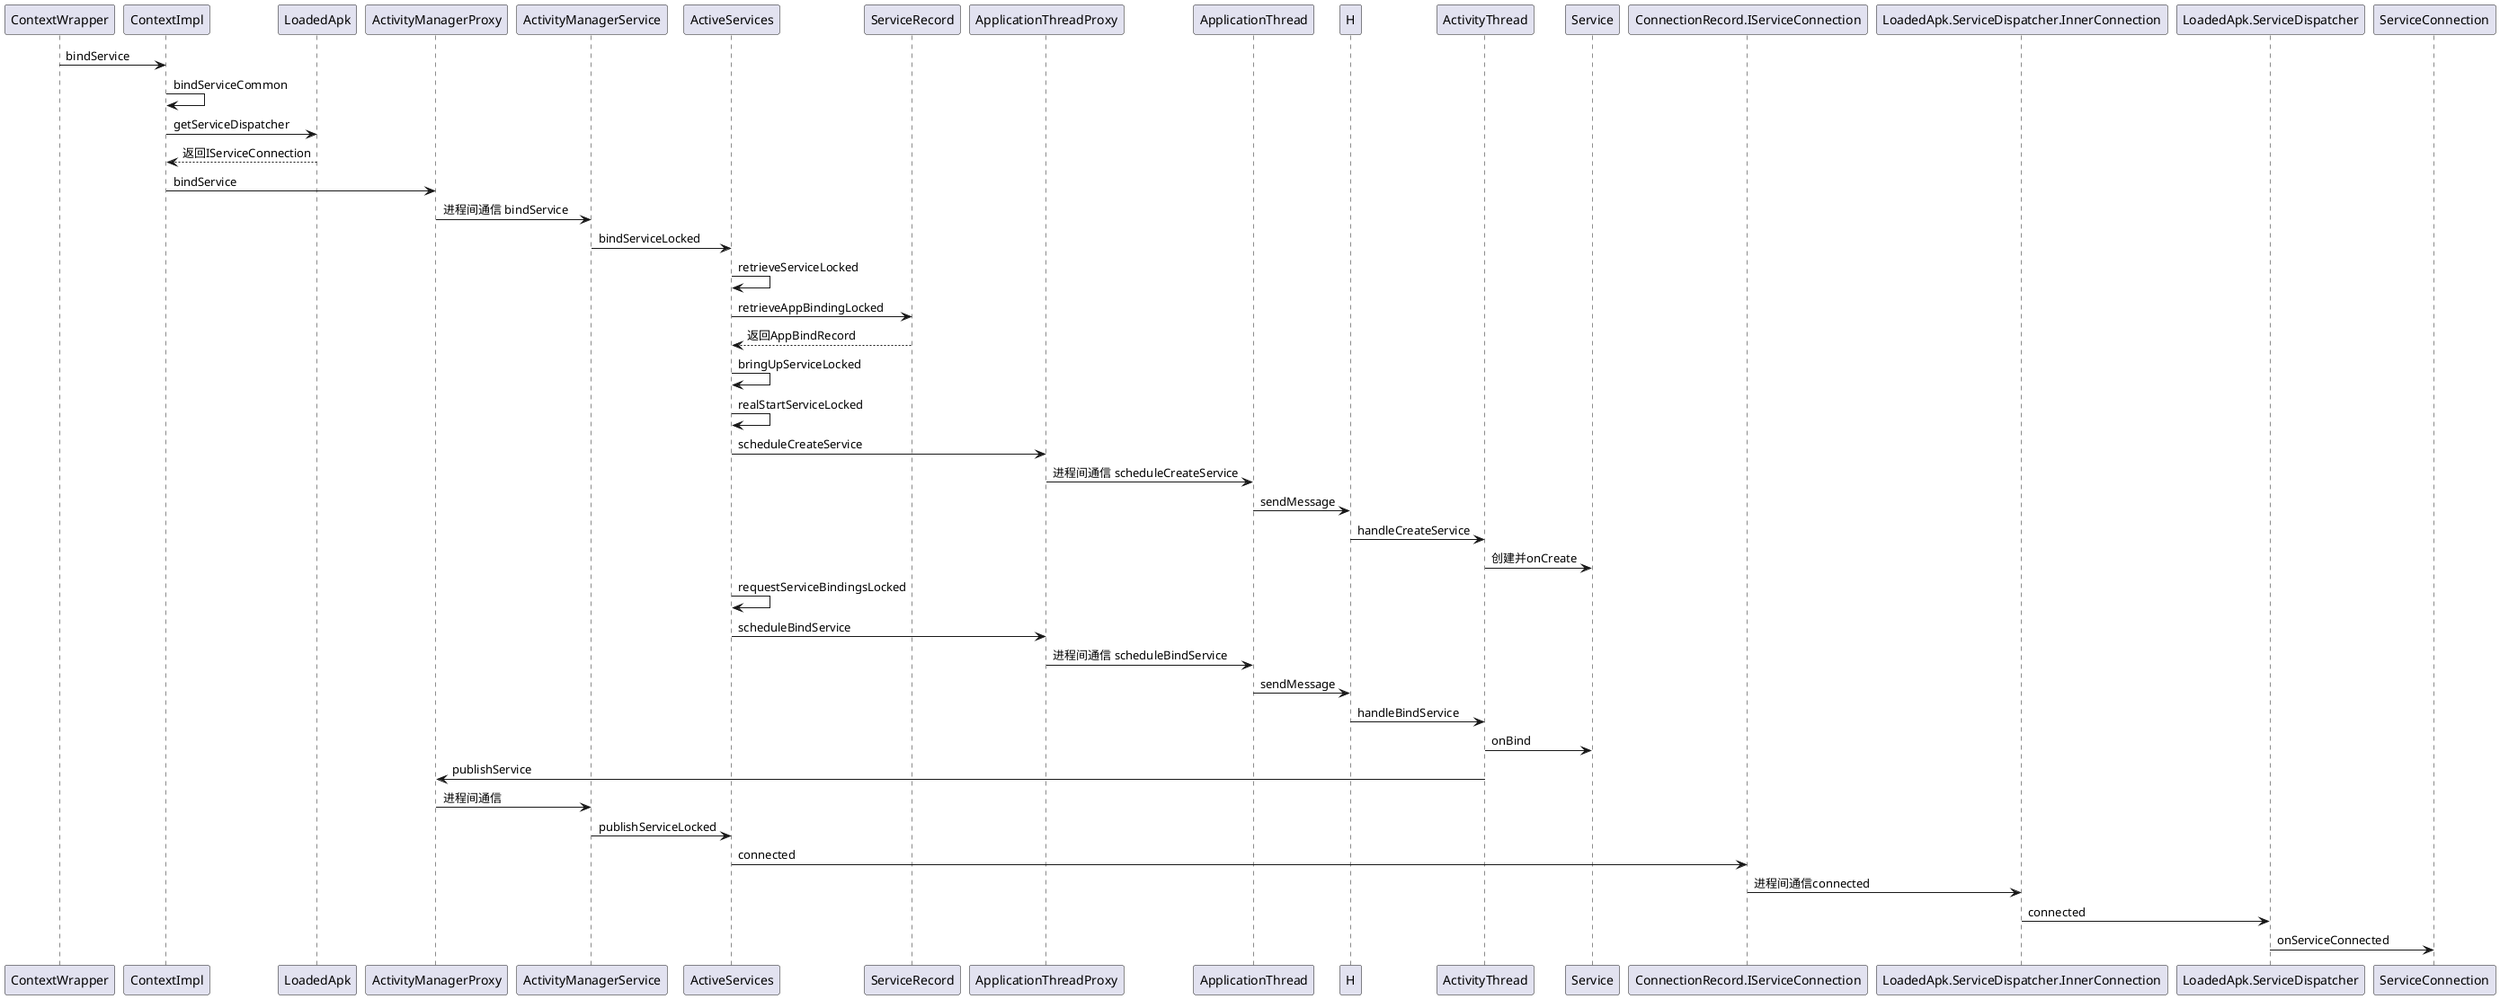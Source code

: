 @startuml
ContextWrapper->ContextImpl: bindService
ContextImpl->ContextImpl:   bindServiceCommon
ContextImpl->LoadedApk: getServiceDispatcher
ContextImpl<--LoadedApk: 返回IServiceConnection
ContextImpl->ActivityManagerProxy:  bindService
ActivityManagerProxy->ActivityManagerService: 进程间通信 bindService
ActivityManagerService->ActiveServices: bindServiceLocked
ActiveServices->ActiveServices: retrieveServiceLocked
ActiveServices->ServiceRecord:  retrieveAppBindingLocked
ActiveServices<--ServiceRecord: 返回AppBindRecord
ActiveServices->ActiveServices: bringUpServiceLocked
ActiveServices->ActiveServices: realStartServiceLocked
ActiveServices->ApplicationThreadProxy: scheduleCreateService
ApplicationThreadProxy->ApplicationThread:进程间通信 scheduleCreateService
ApplicationThread->H:sendMessage
H->ActivityThread:  handleCreateService
ActivityThread->Service:    创建并onCreate
ActiveServices->ActiveServices: requestServiceBindingsLocked
ActiveServices->ApplicationThreadProxy: scheduleBindService
ApplicationThreadProxy->ApplicationThread: 进程间通信 scheduleBindService
ApplicationThread->H:sendMessage
H->ActivityThread:  handleBindService
ActivityThread->Service:    onBind
ActivityThread->ActivityManagerProxy:   publishService
ActivityManagerProxy->ActivityManagerService: 进程间通信
ActivityManagerService->ActiveServices: publishServiceLocked
ActiveServices->ConnectionRecord.IServiceConnection:    connected
ConnectionRecord.IServiceConnection->LoadedApk.ServiceDispatcher.InnerConnection:   进程间通信connected
LoadedApk.ServiceDispatcher.InnerConnection->LoadedApk.ServiceDispatcher:   connected
LoadedApk.ServiceDispatcher->ServiceConnection :    onServiceConnected
@enduml